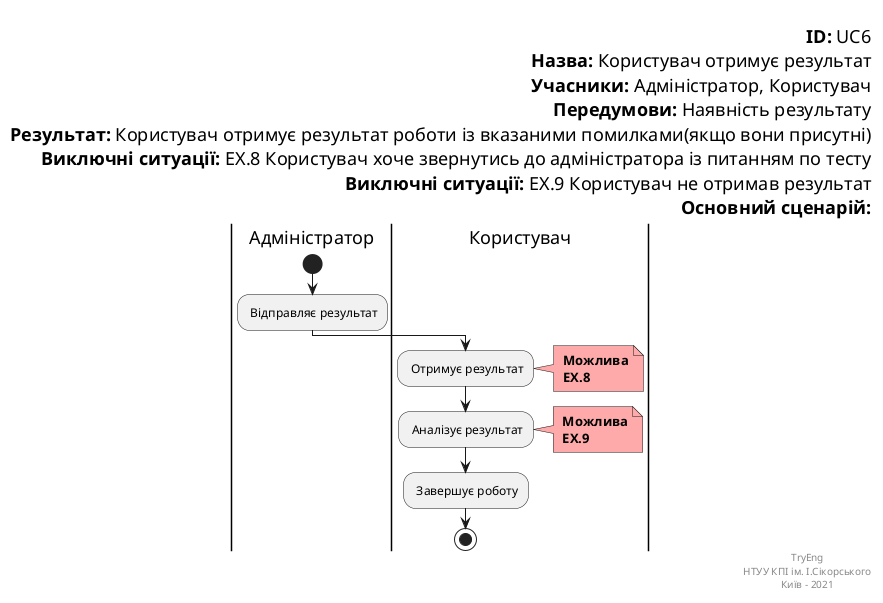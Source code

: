 @startuml
left header

        <font color=000 size=18><b>ID:</b> UC6
        <font color=000 size=18><b>Назва:</b> Користувач отримує результат
        <font color=000 size=18><b>Учасники:</b> Адміністратор, Користувач
        <font color=000 size=18><b>Передумови:</b> Наявність результату
        <font color=000 size=18><b>Результат:</b> Користувач отримує результат роботи із вказаними помилками(якщо вони присутні)
        <font color=000 size=18><b>Виключні ситуації:</b> EX.8 Користувач хоче звернутись до адміністратора із питанням по тесту
        <font color=000 size=18><b>Виключні ситуації:</b> EX.9 Користувач не отримав результат
        <font color=000 size=18><b>Основний сценарій:</b>
    end header

    |Адміністратор|
        start
        : Відправляє результат;
        
    |Користувач|
        
        : Отримує результат;
         note right #ffaaaa
        <b> Можлива
        <b> EX.8
        end note

        : Аналізує результат;
         note right #ffaaaa
        <b> Можлива
        <b> EX.9
        end note
        : Завершує роботу;

        stop;
    
right footer
TryEng
НТУУ КПІ ім. І.Сікорського
Київ - 2021
end footer
@enduml
